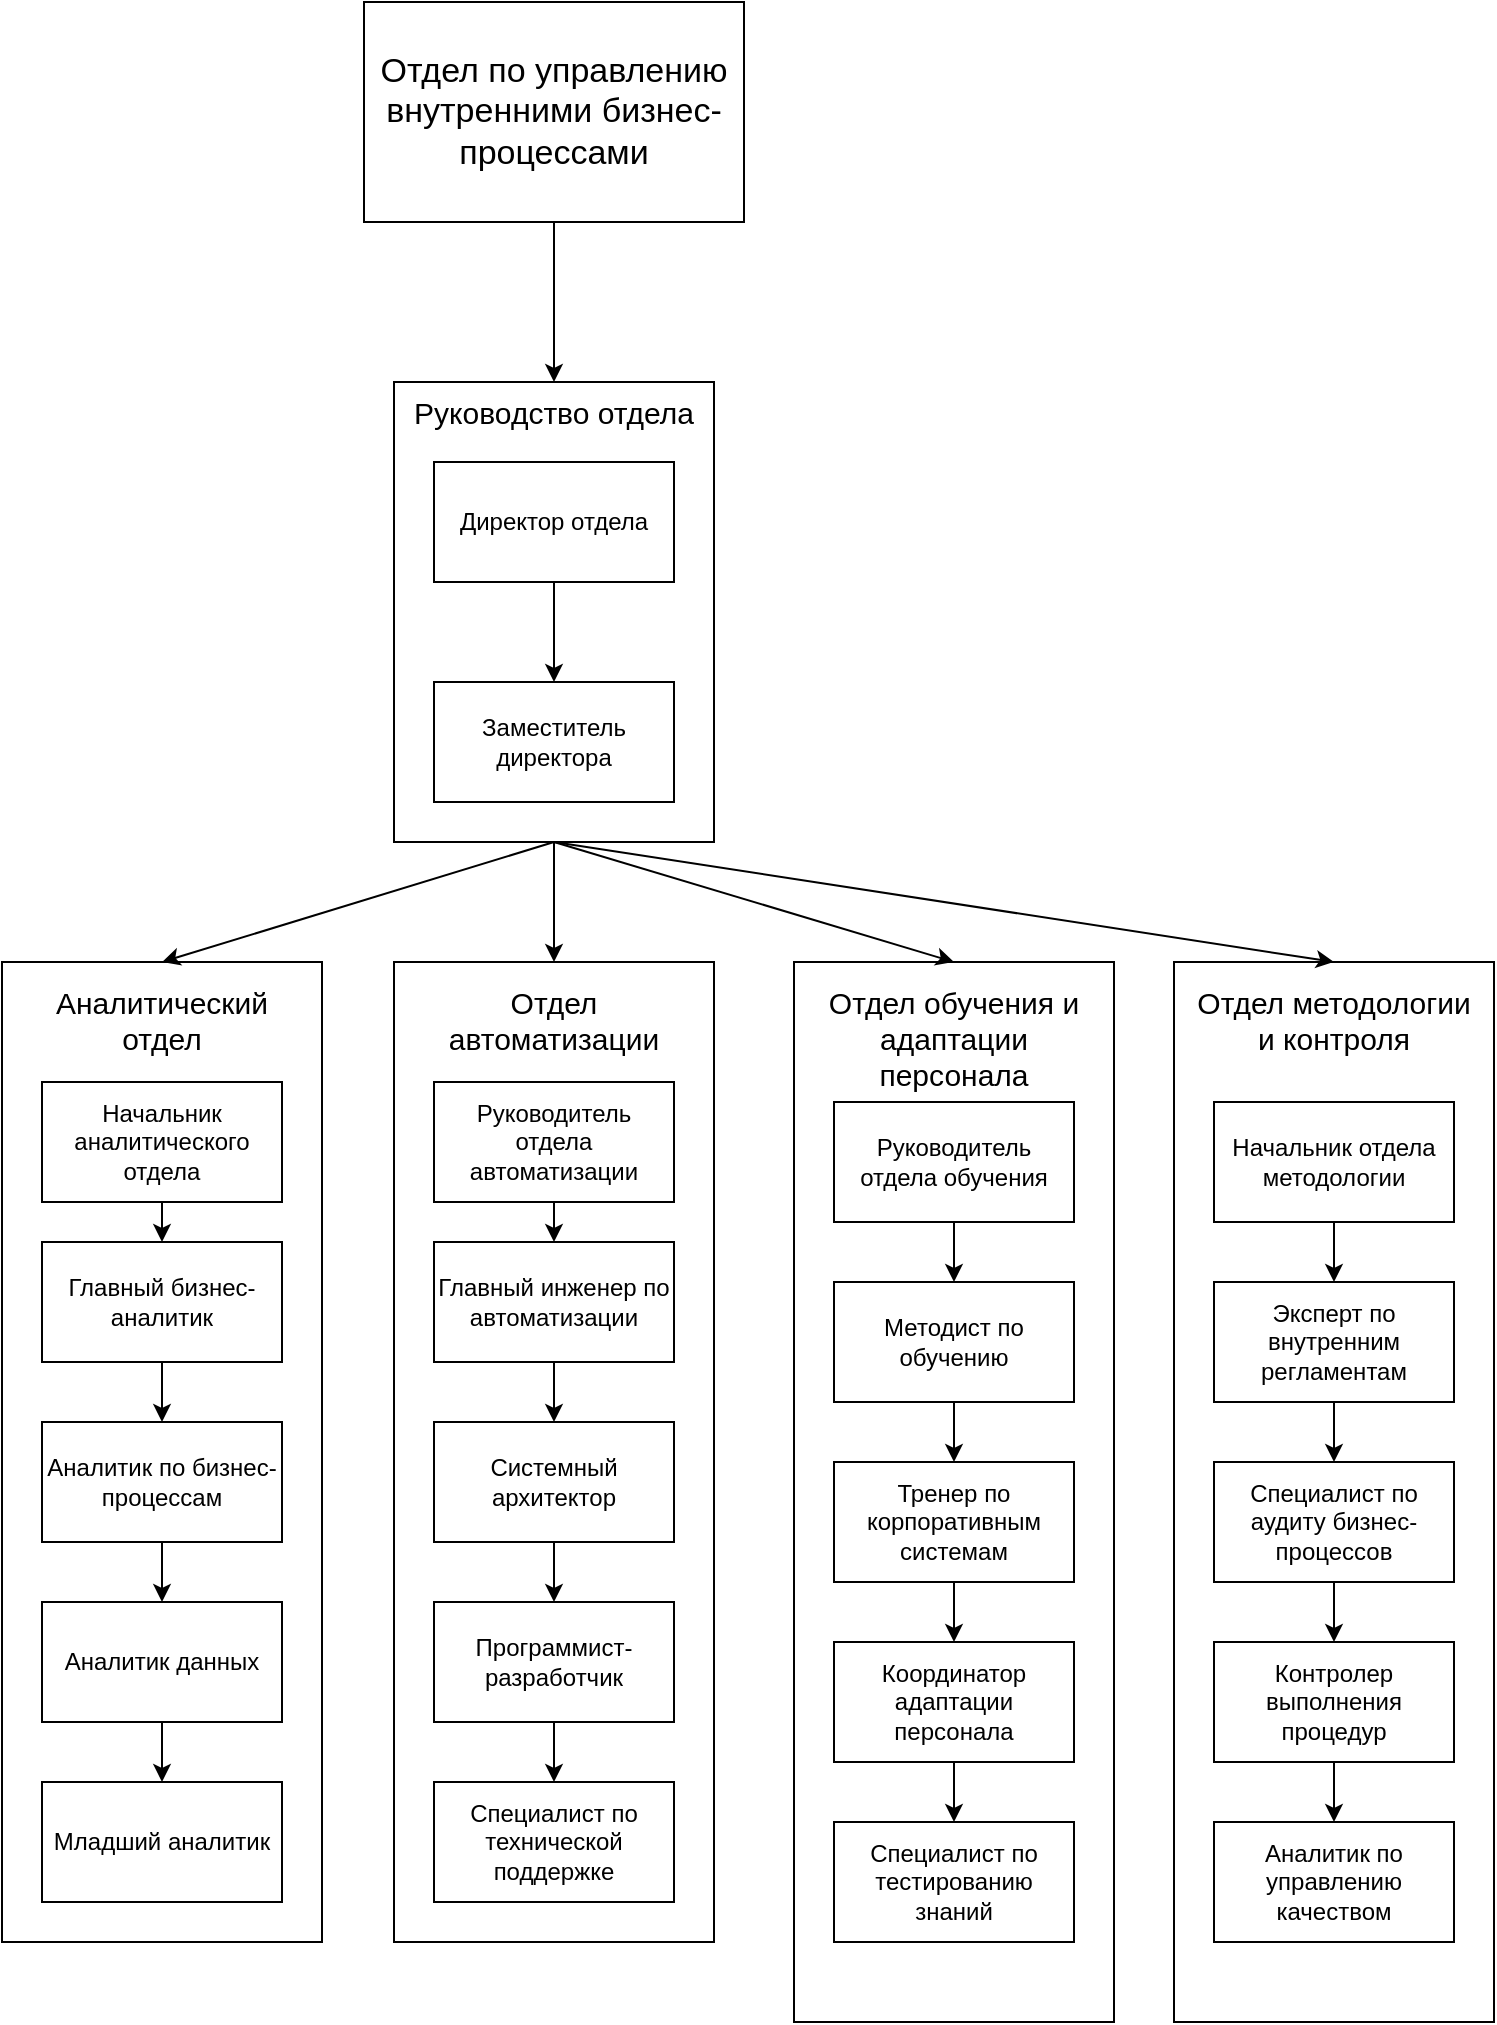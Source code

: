<mxfile version="26.2.9">
  <diagram name="Страница — 1" id="Yw4ov9gpNOy_3WpWYniW">
    <mxGraphModel dx="468" dy="791" grid="1" gridSize="10" guides="1" tooltips="1" connect="1" arrows="1" fold="1" page="1" pageScale="1" pageWidth="827" pageHeight="1169" math="0" shadow="0">
      <root>
        <mxCell id="0" />
        <mxCell id="1" parent="0" />
        <mxCell id="KiGLNT_mpz7ua4fJ1Nen-10" value="" style="rounded=0;whiteSpace=wrap;html=1;fillColor=none;" vertex="1" parent="1">
          <mxGeometry x="370" y="270" width="160" height="230" as="geometry" />
        </mxCell>
        <mxCell id="KiGLNT_mpz7ua4fJ1Nen-6" value="" style="rounded=0;whiteSpace=wrap;html=1;fillColor=none;" vertex="1" parent="1">
          <mxGeometry x="174" y="560" width="160" height="490" as="geometry" />
        </mxCell>
        <mxCell id="KiGLNT_mpz7ua4fJ1Nen-47" value="" style="edgeStyle=orthogonalEdgeStyle;rounded=0;orthogonalLoop=1;jettySize=auto;html=1;" edge="1" parent="1" source="KiGLNT_mpz7ua4fJ1Nen-1" target="KiGLNT_mpz7ua4fJ1Nen-11">
          <mxGeometry relative="1" as="geometry" />
        </mxCell>
        <mxCell id="KiGLNT_mpz7ua4fJ1Nen-1" value="&lt;font style=&quot;font-size: 17px;&quot;&gt;Отдел по управлению внутренними бизнес-процессами&lt;/font&gt;" style="rounded=0;whiteSpace=wrap;html=1;" vertex="1" parent="1">
          <mxGeometry x="355" y="80" width="190" height="110" as="geometry" />
        </mxCell>
        <mxCell id="KiGLNT_mpz7ua4fJ1Nen-3" value="Начальник аналитического отдела" style="rounded=0;whiteSpace=wrap;html=1;" vertex="1" parent="1">
          <mxGeometry x="194" y="620" width="120" height="60" as="geometry" />
        </mxCell>
        <mxCell id="KiGLNT_mpz7ua4fJ1Nen-7" value="&lt;font style=&quot;font-size: 15px;&quot;&gt;Аналитический отдел&lt;/font&gt;" style="text;whiteSpace=wrap;html=1;align=center;" vertex="1" parent="1">
          <mxGeometry x="179" y="565" width="150" height="40" as="geometry" />
        </mxCell>
        <mxCell id="KiGLNT_mpz7ua4fJ1Nen-8" value="&lt;div&gt;&lt;span style=&quot;background-color: transparent; color: light-dark(rgb(0, 0, 0), rgb(255, 255, 255));&quot;&gt;Директор отдела&lt;/span&gt;&lt;/div&gt;" style="rounded=0;whiteSpace=wrap;html=1;" vertex="1" parent="1">
          <mxGeometry x="390" y="310" width="120" height="60" as="geometry" />
        </mxCell>
        <mxCell id="KiGLNT_mpz7ua4fJ1Nen-9" value="Заместитель директора" style="rounded=0;whiteSpace=wrap;html=1;" vertex="1" parent="1">
          <mxGeometry x="390" y="420" width="120" height="60" as="geometry" />
        </mxCell>
        <mxCell id="KiGLNT_mpz7ua4fJ1Nen-49" value="" style="edgeStyle=orthogonalEdgeStyle;rounded=0;orthogonalLoop=1;jettySize=auto;html=1;entryX=0.5;entryY=0;entryDx=0;entryDy=0;" edge="1" parent="1" source="KiGLNT_mpz7ua4fJ1Nen-10" target="KiGLNT_mpz7ua4fJ1Nen-17">
          <mxGeometry relative="1" as="geometry" />
        </mxCell>
        <mxCell id="KiGLNT_mpz7ua4fJ1Nen-11" value="&lt;font style=&quot;font-size: 15px;&quot;&gt;Руководство отдела&lt;/font&gt;" style="text;whiteSpace=wrap;html=1;align=center;" vertex="1" parent="1">
          <mxGeometry x="375" y="270" width="150" height="40" as="geometry" />
        </mxCell>
        <mxCell id="KiGLNT_mpz7ua4fJ1Nen-43" value="" style="edgeStyle=orthogonalEdgeStyle;rounded=0;orthogonalLoop=1;jettySize=auto;html=1;" edge="1" parent="1" source="KiGLNT_mpz7ua4fJ1Nen-12" target="KiGLNT_mpz7ua4fJ1Nen-13">
          <mxGeometry relative="1" as="geometry" />
        </mxCell>
        <mxCell id="KiGLNT_mpz7ua4fJ1Nen-12" value="Главный бизнес-аналитик" style="rounded=0;whiteSpace=wrap;html=1;" vertex="1" parent="1">
          <mxGeometry x="194" y="700" width="120" height="60" as="geometry" />
        </mxCell>
        <mxCell id="KiGLNT_mpz7ua4fJ1Nen-44" value="" style="edgeStyle=orthogonalEdgeStyle;rounded=0;orthogonalLoop=1;jettySize=auto;html=1;" edge="1" parent="1" source="KiGLNT_mpz7ua4fJ1Nen-13" target="KiGLNT_mpz7ua4fJ1Nen-14">
          <mxGeometry relative="1" as="geometry" />
        </mxCell>
        <mxCell id="KiGLNT_mpz7ua4fJ1Nen-13" value="Аналитик по бизнес-процессам" style="rounded=0;whiteSpace=wrap;html=1;" vertex="1" parent="1">
          <mxGeometry x="194" y="790" width="120" height="60" as="geometry" />
        </mxCell>
        <mxCell id="KiGLNT_mpz7ua4fJ1Nen-45" value="" style="edgeStyle=orthogonalEdgeStyle;rounded=0;orthogonalLoop=1;jettySize=auto;html=1;" edge="1" parent="1" source="KiGLNT_mpz7ua4fJ1Nen-14" target="KiGLNT_mpz7ua4fJ1Nen-16">
          <mxGeometry relative="1" as="geometry" />
        </mxCell>
        <mxCell id="KiGLNT_mpz7ua4fJ1Nen-14" value="Аналитик данных" style="rounded=0;whiteSpace=wrap;html=1;" vertex="1" parent="1">
          <mxGeometry x="194" y="880" width="120" height="60" as="geometry" />
        </mxCell>
        <mxCell id="KiGLNT_mpz7ua4fJ1Nen-16" value="Младший аналитик" style="rounded=0;whiteSpace=wrap;html=1;" vertex="1" parent="1">
          <mxGeometry x="194" y="970" width="120" height="60" as="geometry" />
        </mxCell>
        <mxCell id="KiGLNT_mpz7ua4fJ1Nen-17" value="" style="rounded=0;whiteSpace=wrap;html=1;fillColor=none;" vertex="1" parent="1">
          <mxGeometry x="370" y="560" width="160" height="490" as="geometry" />
        </mxCell>
        <mxCell id="KiGLNT_mpz7ua4fJ1Nen-18" value="Руководитель отдела автоматизации" style="rounded=0;whiteSpace=wrap;html=1;" vertex="1" parent="1">
          <mxGeometry x="390" y="620" width="120" height="60" as="geometry" />
        </mxCell>
        <mxCell id="KiGLNT_mpz7ua4fJ1Nen-19" value="&lt;font style=&quot;font-size: 15px;&quot;&gt;Отдел автоматизации&lt;/font&gt;" style="text;whiteSpace=wrap;html=1;align=center;" vertex="1" parent="1">
          <mxGeometry x="375" y="565" width="150" height="40" as="geometry" />
        </mxCell>
        <mxCell id="KiGLNT_mpz7ua4fJ1Nen-37" value="" style="edgeStyle=orthogonalEdgeStyle;rounded=0;orthogonalLoop=1;jettySize=auto;html=1;" edge="1" parent="1" source="KiGLNT_mpz7ua4fJ1Nen-20" target="KiGLNT_mpz7ua4fJ1Nen-21">
          <mxGeometry relative="1" as="geometry" />
        </mxCell>
        <mxCell id="KiGLNT_mpz7ua4fJ1Nen-20" value="Главный инженер по автоматизации" style="rounded=0;whiteSpace=wrap;html=1;" vertex="1" parent="1">
          <mxGeometry x="390" y="700" width="120" height="60" as="geometry" />
        </mxCell>
        <mxCell id="KiGLNT_mpz7ua4fJ1Nen-38" value="" style="edgeStyle=orthogonalEdgeStyle;rounded=0;orthogonalLoop=1;jettySize=auto;html=1;" edge="1" parent="1" source="KiGLNT_mpz7ua4fJ1Nen-21" target="KiGLNT_mpz7ua4fJ1Nen-22">
          <mxGeometry relative="1" as="geometry" />
        </mxCell>
        <mxCell id="KiGLNT_mpz7ua4fJ1Nen-21" value="Системный архитектор" style="rounded=0;whiteSpace=wrap;html=1;" vertex="1" parent="1">
          <mxGeometry x="390" y="790" width="120" height="60" as="geometry" />
        </mxCell>
        <mxCell id="KiGLNT_mpz7ua4fJ1Nen-39" value="" style="edgeStyle=orthogonalEdgeStyle;rounded=0;orthogonalLoop=1;jettySize=auto;html=1;" edge="1" parent="1" source="KiGLNT_mpz7ua4fJ1Nen-22" target="KiGLNT_mpz7ua4fJ1Nen-23">
          <mxGeometry relative="1" as="geometry" />
        </mxCell>
        <mxCell id="KiGLNT_mpz7ua4fJ1Nen-22" value="Программист-разработчик" style="rounded=0;whiteSpace=wrap;html=1;" vertex="1" parent="1">
          <mxGeometry x="390" y="880" width="120" height="60" as="geometry" />
        </mxCell>
        <mxCell id="KiGLNT_mpz7ua4fJ1Nen-23" value="Специалист по технической поддержке" style="rounded=0;whiteSpace=wrap;html=1;" vertex="1" parent="1">
          <mxGeometry x="390" y="970" width="120" height="60" as="geometry" />
        </mxCell>
        <mxCell id="KiGLNT_mpz7ua4fJ1Nen-24" value="" style="rounded=0;whiteSpace=wrap;html=1;fillColor=none;" vertex="1" parent="1">
          <mxGeometry x="570" y="560" width="160" height="530" as="geometry" />
        </mxCell>
        <mxCell id="KiGLNT_mpz7ua4fJ1Nen-32" value="" style="edgeStyle=orthogonalEdgeStyle;rounded=0;orthogonalLoop=1;jettySize=auto;html=1;" edge="1" parent="1" source="KiGLNT_mpz7ua4fJ1Nen-25" target="KiGLNT_mpz7ua4fJ1Nen-27">
          <mxGeometry relative="1" as="geometry" />
        </mxCell>
        <mxCell id="KiGLNT_mpz7ua4fJ1Nen-25" value="Руководитель отдела обучения" style="rounded=0;whiteSpace=wrap;html=1;" vertex="1" parent="1">
          <mxGeometry x="590" y="630" width="120" height="60" as="geometry" />
        </mxCell>
        <mxCell id="KiGLNT_mpz7ua4fJ1Nen-26" value="&lt;font style=&quot;font-size: 15px;&quot;&gt;Отдел обучения и адаптации персонала&lt;/font&gt;" style="text;whiteSpace=wrap;html=1;align=center;" vertex="1" parent="1">
          <mxGeometry x="575" y="565" width="150" height="40" as="geometry" />
        </mxCell>
        <mxCell id="KiGLNT_mpz7ua4fJ1Nen-33" value="" style="edgeStyle=orthogonalEdgeStyle;rounded=0;orthogonalLoop=1;jettySize=auto;html=1;" edge="1" parent="1" source="KiGLNT_mpz7ua4fJ1Nen-27" target="KiGLNT_mpz7ua4fJ1Nen-28">
          <mxGeometry relative="1" as="geometry" />
        </mxCell>
        <mxCell id="KiGLNT_mpz7ua4fJ1Nen-27" value="Методист по обучению" style="rounded=0;whiteSpace=wrap;html=1;" vertex="1" parent="1">
          <mxGeometry x="590" y="720" width="120" height="60" as="geometry" />
        </mxCell>
        <mxCell id="KiGLNT_mpz7ua4fJ1Nen-34" value="" style="edgeStyle=orthogonalEdgeStyle;rounded=0;orthogonalLoop=1;jettySize=auto;html=1;" edge="1" parent="1" source="KiGLNT_mpz7ua4fJ1Nen-28" target="KiGLNT_mpz7ua4fJ1Nen-29">
          <mxGeometry relative="1" as="geometry" />
        </mxCell>
        <mxCell id="KiGLNT_mpz7ua4fJ1Nen-28" value="Тренер по корпоративным системам" style="rounded=0;whiteSpace=wrap;html=1;" vertex="1" parent="1">
          <mxGeometry x="590" y="810" width="120" height="60" as="geometry" />
        </mxCell>
        <mxCell id="KiGLNT_mpz7ua4fJ1Nen-35" value="" style="edgeStyle=orthogonalEdgeStyle;rounded=0;orthogonalLoop=1;jettySize=auto;html=1;" edge="1" parent="1" source="KiGLNT_mpz7ua4fJ1Nen-29" target="KiGLNT_mpz7ua4fJ1Nen-30">
          <mxGeometry relative="1" as="geometry" />
        </mxCell>
        <mxCell id="KiGLNT_mpz7ua4fJ1Nen-29" value="Координатор адаптации персонала" style="rounded=0;whiteSpace=wrap;html=1;" vertex="1" parent="1">
          <mxGeometry x="590" y="900" width="120" height="60" as="geometry" />
        </mxCell>
        <mxCell id="KiGLNT_mpz7ua4fJ1Nen-30" value="Специалист по тестированию знаний" style="rounded=0;whiteSpace=wrap;html=1;" vertex="1" parent="1">
          <mxGeometry x="590" y="990" width="120" height="60" as="geometry" />
        </mxCell>
        <mxCell id="KiGLNT_mpz7ua4fJ1Nen-42" value="" style="endArrow=classic;html=1;rounded=0;exitX=0.5;exitY=1;exitDx=0;exitDy=0;" edge="1" parent="1" source="KiGLNT_mpz7ua4fJ1Nen-3" target="KiGLNT_mpz7ua4fJ1Nen-12">
          <mxGeometry width="50" height="50" relative="1" as="geometry">
            <mxPoint x="310" y="710" as="sourcePoint" />
            <mxPoint x="360" y="660" as="targetPoint" />
          </mxGeometry>
        </mxCell>
        <mxCell id="KiGLNT_mpz7ua4fJ1Nen-46" value="" style="endArrow=classic;html=1;rounded=0;exitX=0.5;exitY=1;exitDx=0;exitDy=0;entryX=0.5;entryY=0;entryDx=0;entryDy=0;" edge="1" parent="1" source="KiGLNT_mpz7ua4fJ1Nen-18" target="KiGLNT_mpz7ua4fJ1Nen-20">
          <mxGeometry width="50" height="50" relative="1" as="geometry">
            <mxPoint x="264" y="690" as="sourcePoint" />
            <mxPoint x="264" y="710" as="targetPoint" />
          </mxGeometry>
        </mxCell>
        <mxCell id="KiGLNT_mpz7ua4fJ1Nen-48" value="" style="endArrow=classic;html=1;rounded=0;exitX=0.5;exitY=1;exitDx=0;exitDy=0;entryX=0.5;entryY=0;entryDx=0;entryDy=0;" edge="1" parent="1" source="KiGLNT_mpz7ua4fJ1Nen-10" target="KiGLNT_mpz7ua4fJ1Nen-24">
          <mxGeometry width="50" height="50" relative="1" as="geometry">
            <mxPoint x="560" y="450" as="sourcePoint" />
            <mxPoint x="610" y="400" as="targetPoint" />
          </mxGeometry>
        </mxCell>
        <mxCell id="KiGLNT_mpz7ua4fJ1Nen-50" value="" style="endArrow=classic;html=1;rounded=0;entryX=0.5;entryY=0;entryDx=0;entryDy=0;exitX=0.5;exitY=1;exitDx=0;exitDy=0;" edge="1" parent="1" source="KiGLNT_mpz7ua4fJ1Nen-10" target="KiGLNT_mpz7ua4fJ1Nen-6">
          <mxGeometry width="50" height="50" relative="1" as="geometry">
            <mxPoint x="400" y="550" as="sourcePoint" />
            <mxPoint x="450" y="500" as="targetPoint" />
          </mxGeometry>
        </mxCell>
        <mxCell id="KiGLNT_mpz7ua4fJ1Nen-51" value="" style="rounded=0;whiteSpace=wrap;html=1;fillColor=none;" vertex="1" parent="1">
          <mxGeometry x="760" y="560" width="160" height="530" as="geometry" />
        </mxCell>
        <mxCell id="KiGLNT_mpz7ua4fJ1Nen-52" value="" style="edgeStyle=orthogonalEdgeStyle;rounded=0;orthogonalLoop=1;jettySize=auto;html=1;" edge="1" parent="1" source="KiGLNT_mpz7ua4fJ1Nen-53" target="KiGLNT_mpz7ua4fJ1Nen-56">
          <mxGeometry relative="1" as="geometry" />
        </mxCell>
        <mxCell id="KiGLNT_mpz7ua4fJ1Nen-53" value="Начальник отдела методологии" style="rounded=0;whiteSpace=wrap;html=1;" vertex="1" parent="1">
          <mxGeometry x="780" y="630" width="120" height="60" as="geometry" />
        </mxCell>
        <mxCell id="KiGLNT_mpz7ua4fJ1Nen-54" value="&lt;font style=&quot;font-size: 15px;&quot;&gt;Отдел методологии и контроля&lt;/font&gt;" style="text;whiteSpace=wrap;html=1;align=center;" vertex="1" parent="1">
          <mxGeometry x="765" y="565" width="150" height="40" as="geometry" />
        </mxCell>
        <mxCell id="KiGLNT_mpz7ua4fJ1Nen-55" value="" style="edgeStyle=orthogonalEdgeStyle;rounded=0;orthogonalLoop=1;jettySize=auto;html=1;" edge="1" parent="1" source="KiGLNT_mpz7ua4fJ1Nen-56" target="KiGLNT_mpz7ua4fJ1Nen-58">
          <mxGeometry relative="1" as="geometry" />
        </mxCell>
        <mxCell id="KiGLNT_mpz7ua4fJ1Nen-56" value="Эксперт по внутренним регламентам" style="rounded=0;whiteSpace=wrap;html=1;" vertex="1" parent="1">
          <mxGeometry x="780" y="720" width="120" height="60" as="geometry" />
        </mxCell>
        <mxCell id="KiGLNT_mpz7ua4fJ1Nen-57" value="" style="edgeStyle=orthogonalEdgeStyle;rounded=0;orthogonalLoop=1;jettySize=auto;html=1;" edge="1" parent="1" source="KiGLNT_mpz7ua4fJ1Nen-58" target="KiGLNT_mpz7ua4fJ1Nen-60">
          <mxGeometry relative="1" as="geometry" />
        </mxCell>
        <mxCell id="KiGLNT_mpz7ua4fJ1Nen-58" value="Специалист по аудиту бизнес-процессов" style="rounded=0;whiteSpace=wrap;html=1;" vertex="1" parent="1">
          <mxGeometry x="780" y="810" width="120" height="60" as="geometry" />
        </mxCell>
        <mxCell id="KiGLNT_mpz7ua4fJ1Nen-59" value="" style="edgeStyle=orthogonalEdgeStyle;rounded=0;orthogonalLoop=1;jettySize=auto;html=1;" edge="1" parent="1" source="KiGLNT_mpz7ua4fJ1Nen-60" target="KiGLNT_mpz7ua4fJ1Nen-61">
          <mxGeometry relative="1" as="geometry" />
        </mxCell>
        <mxCell id="KiGLNT_mpz7ua4fJ1Nen-60" value="Контролер выполнения процедур" style="rounded=0;whiteSpace=wrap;html=1;" vertex="1" parent="1">
          <mxGeometry x="780" y="900" width="120" height="60" as="geometry" />
        </mxCell>
        <mxCell id="KiGLNT_mpz7ua4fJ1Nen-61" value="Аналитик по управлению качеством" style="rounded=0;whiteSpace=wrap;html=1;" vertex="1" parent="1">
          <mxGeometry x="780" y="990" width="120" height="60" as="geometry" />
        </mxCell>
        <mxCell id="KiGLNT_mpz7ua4fJ1Nen-62" value="" style="endArrow=classic;html=1;rounded=0;entryX=0.5;entryY=0;entryDx=0;entryDy=0;" edge="1" parent="1" target="KiGLNT_mpz7ua4fJ1Nen-51">
          <mxGeometry width="50" height="50" relative="1" as="geometry">
            <mxPoint x="450" y="500" as="sourcePoint" />
            <mxPoint x="660" y="570" as="targetPoint" />
          </mxGeometry>
        </mxCell>
        <mxCell id="KiGLNT_mpz7ua4fJ1Nen-64" value="" style="endArrow=classic;html=1;rounded=0;exitX=0.5;exitY=1;exitDx=0;exitDy=0;entryX=0.5;entryY=0;entryDx=0;entryDy=0;" edge="1" parent="1" source="KiGLNT_mpz7ua4fJ1Nen-8" target="KiGLNT_mpz7ua4fJ1Nen-9">
          <mxGeometry width="50" height="50" relative="1" as="geometry">
            <mxPoint x="440" y="360" as="sourcePoint" />
            <mxPoint x="620" y="410" as="targetPoint" />
          </mxGeometry>
        </mxCell>
      </root>
    </mxGraphModel>
  </diagram>
</mxfile>
